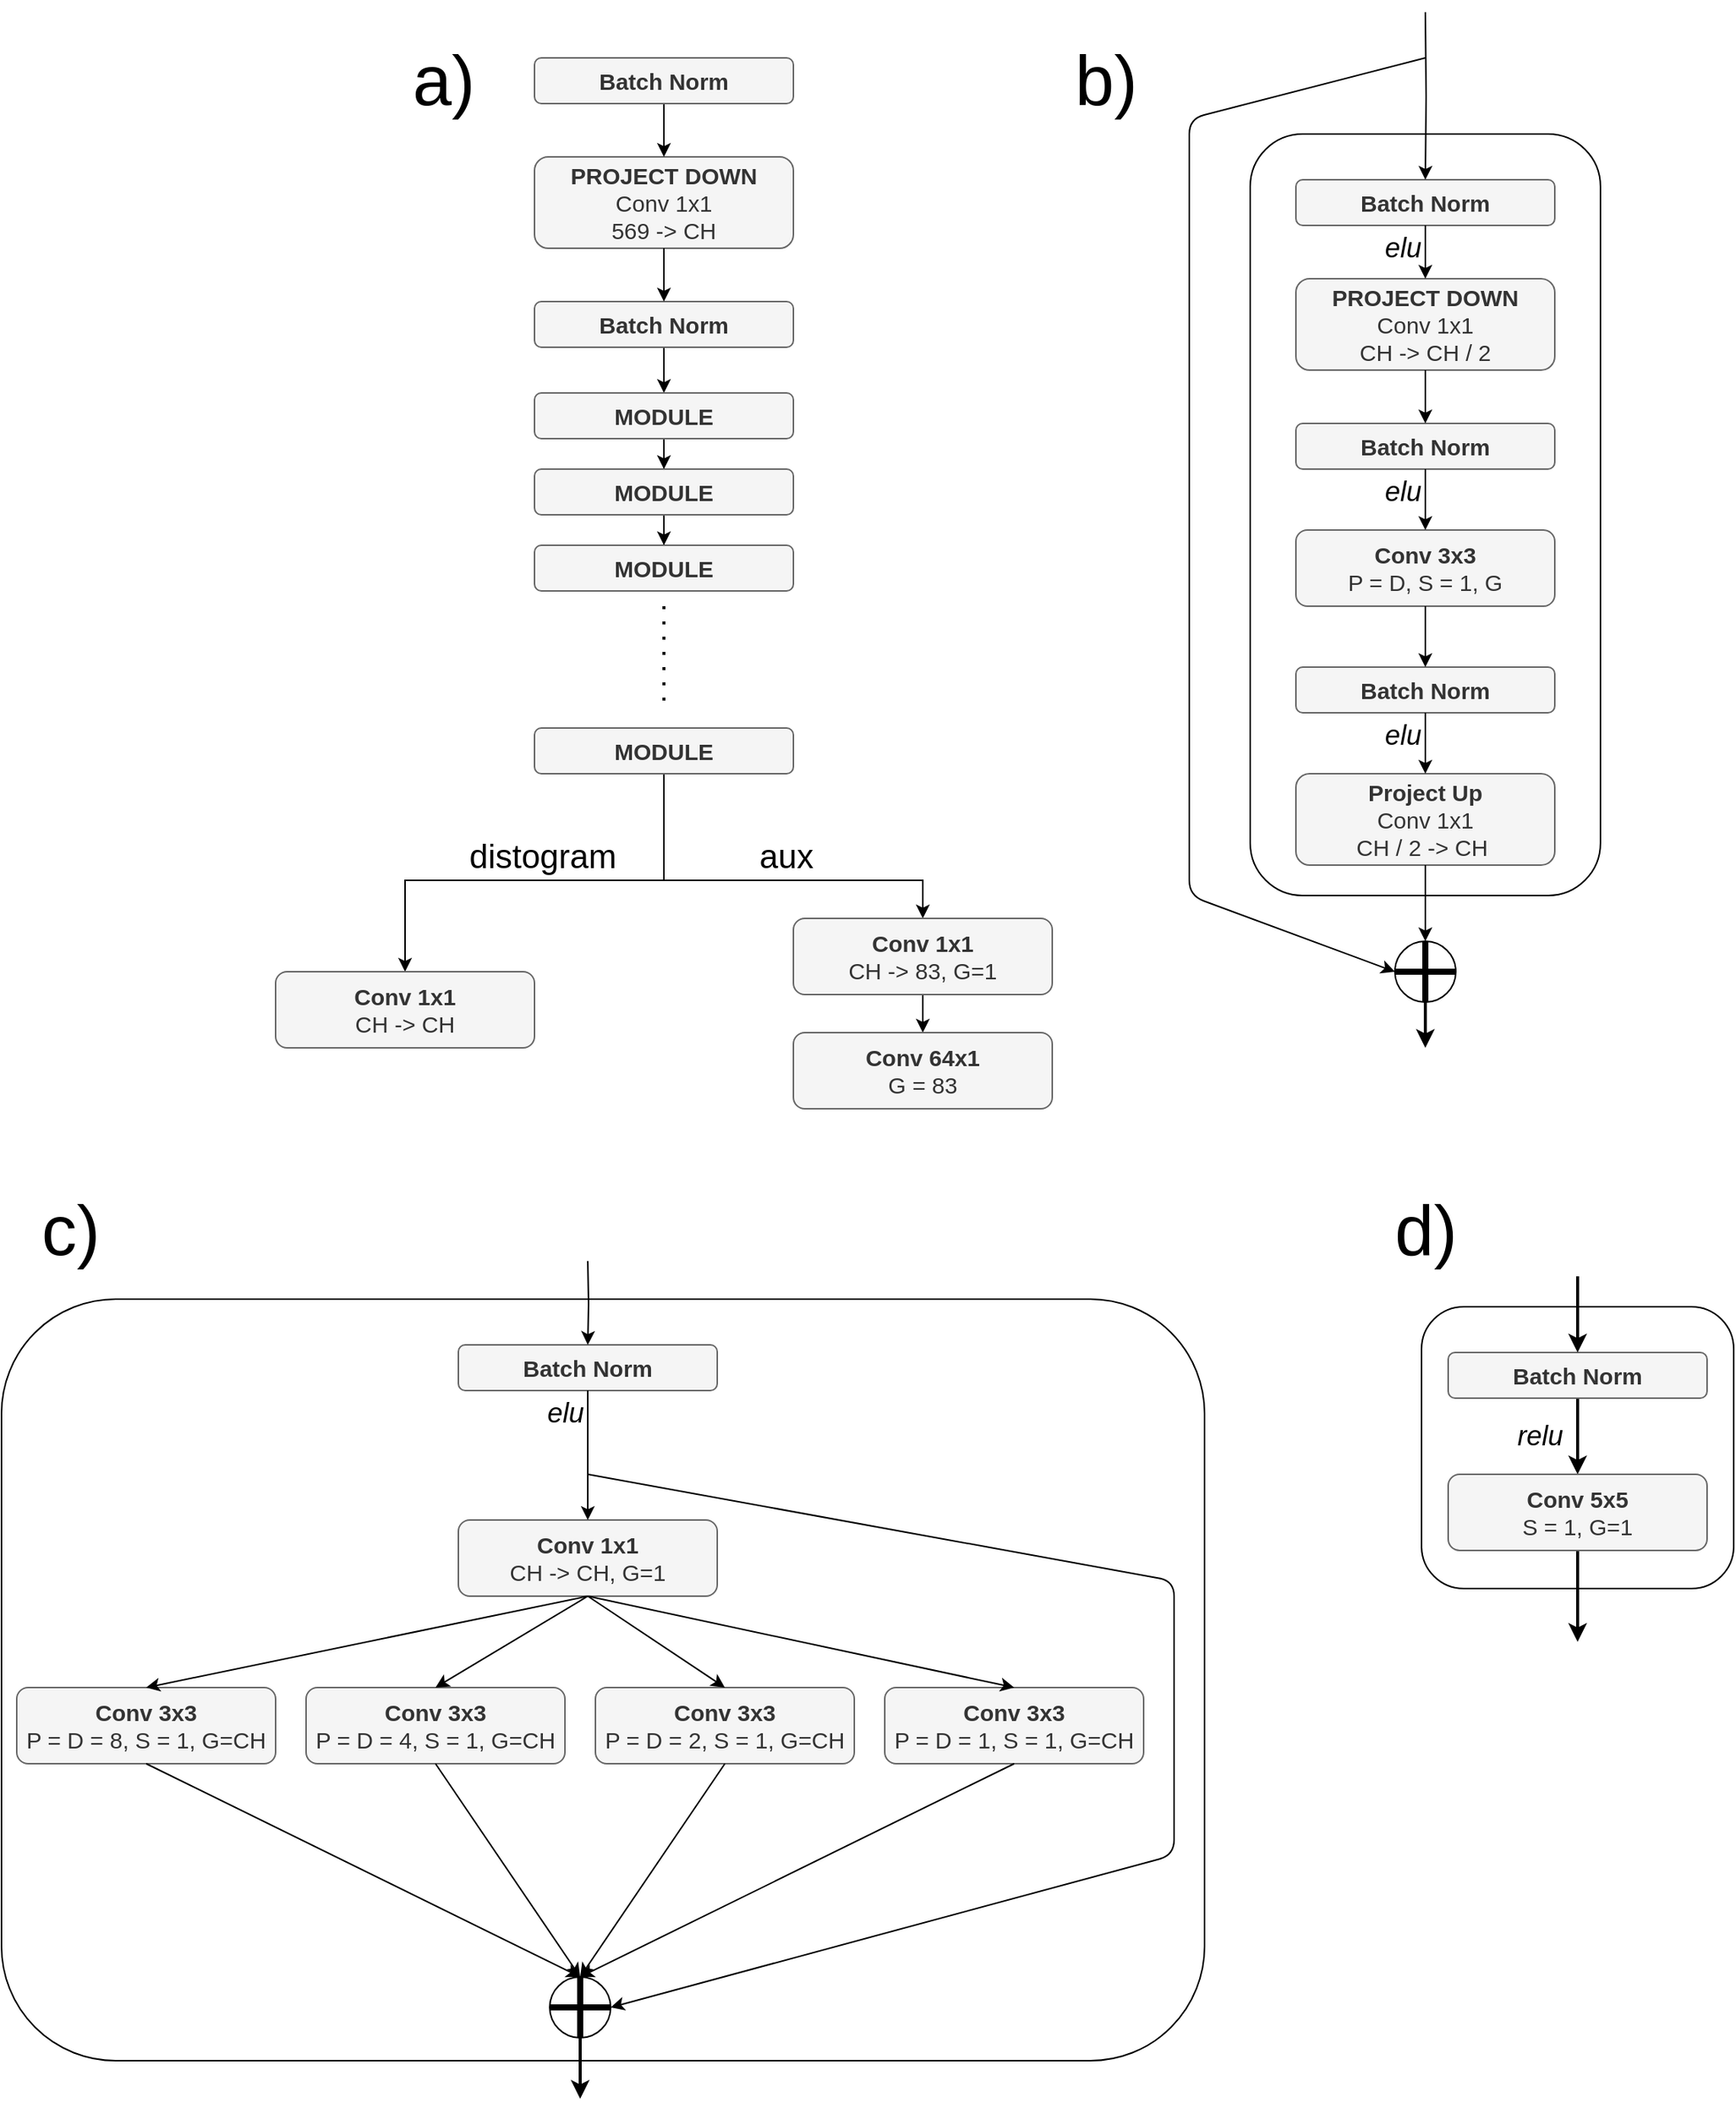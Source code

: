 <mxfile version="13.1.3" type="device"><diagram id="Dij9-x-Gpl9rRjqAEjoa" name="Page-1"><mxGraphModel dx="2189" dy="760" grid="1" gridSize="10" guides="1" tooltips="1" connect="1" arrows="1" fold="1" page="1" pageScale="1" pageWidth="850" pageHeight="1100" math="1" shadow="0"><root><mxCell id="0"/><mxCell id="1" parent="0"/><mxCell id="HgZgtMXTi5sEFapmBQVv-112" value="" style="rounded=1;whiteSpace=wrap;html=1;shadow=0;glass=0;comic=0;gradientColor=none;fontSize=46;" parent="1" vertex="1"><mxGeometry x="662.5" y="880" width="205" height="185" as="geometry"/></mxCell><mxCell id="HgZgtMXTi5sEFapmBQVv-118" value="" style="edgeStyle=orthogonalEdgeStyle;rounded=0;orthogonalLoop=1;jettySize=auto;html=1;startArrow=none;startFill=0;endArrow=classic;endFill=1;strokeWidth=2;fontSize=46;" parent="1" source="HgZgtMXTi5sEFapmBQVv-32" edge="1"><mxGeometry relative="1" as="geometry"><mxPoint x="665" y="710" as="targetPoint"/></mxGeometry></mxCell><mxCell id="HgZgtMXTi5sEFapmBQVv-32" value="" style="ellipse;whiteSpace=wrap;html=1;aspect=fixed;fontSize=15;rotation=-180;" parent="1" vertex="1"><mxGeometry x="645" y="640" width="40" height="40" as="geometry"/></mxCell><mxCell id="HgZgtMXTi5sEFapmBQVv-33" value="" style="endArrow=none;html=1;strokeWidth=4;fontSize=15;entryX=0.5;entryY=0;entryDx=0;entryDy=0;exitX=0.5;exitY=1;exitDx=0;exitDy=0;" parent="1" source="HgZgtMXTi5sEFapmBQVv-32" target="HgZgtMXTi5sEFapmBQVv-32" edge="1"><mxGeometry width="50" height="50" relative="1" as="geometry"><mxPoint x="570" y="410" as="sourcePoint"/><mxPoint x="520" y="460" as="targetPoint"/></mxGeometry></mxCell><mxCell id="HgZgtMXTi5sEFapmBQVv-34" value="" style="endArrow=none;html=1;strokeWidth=4;fontSize=15;entryX=0;entryY=0.5;entryDx=0;entryDy=0;exitX=1;exitY=0.5;exitDx=0;exitDy=0;" parent="1" source="HgZgtMXTi5sEFapmBQVv-32" target="HgZgtMXTi5sEFapmBQVv-32" edge="1"><mxGeometry width="50" height="50" relative="1" as="geometry"><mxPoint x="560" y="560" as="sourcePoint"/><mxPoint x="510" y="610" as="targetPoint"/></mxGeometry></mxCell><mxCell id="HgZgtMXTi5sEFapmBQVv-30" value="" style="rounded=1;whiteSpace=wrap;html=1;fontSize=15;rotation=-180;" parent="1" vertex="1"><mxGeometry x="550" y="110" width="230" height="500" as="geometry"/></mxCell><mxCell id="HgZgtMXTi5sEFapmBQVv-4" value="&lt;b&gt;Batch Norm&lt;/b&gt;" style="rounded=1;whiteSpace=wrap;html=1;fontSize=15;fillColor=#f5f5f5;strokeColor=#666666;fontColor=#333333;rotation=0;direction=east;" parent="1" vertex="1"><mxGeometry x="580" y="140" width="170" height="30" as="geometry"/></mxCell><mxCell id="HgZgtMXTi5sEFapmBQVv-5" value="&lt;b&gt;PROJECT DOWN&lt;/b&gt;&lt;br&gt;Conv 1x1&lt;br&gt;CH -&amp;gt; CH / 2" style="rounded=1;whiteSpace=wrap;html=1;fontSize=15;fillColor=#f5f5f5;strokeColor=#666666;fontColor=#333333;rotation=0;" parent="1" vertex="1"><mxGeometry x="580" y="205" width="170" height="60" as="geometry"/></mxCell><mxCell id="HgZgtMXTi5sEFapmBQVv-6" value="" style="edgeStyle=orthogonalEdgeStyle;rounded=0;orthogonalLoop=1;jettySize=auto;html=1;fontSize=25;" parent="1" source="HgZgtMXTi5sEFapmBQVv-4" target="HgZgtMXTi5sEFapmBQVv-5" edge="1"><mxGeometry relative="1" as="geometry"/></mxCell><mxCell id="HgZgtMXTi5sEFapmBQVv-9" value="&lt;b&gt;Conv 3x3&lt;/b&gt;&lt;br&gt;P = D, S = 1, G" style="rounded=1;whiteSpace=wrap;html=1;fontSize=15;fillColor=#f5f5f5;strokeColor=#666666;fontColor=#333333;rotation=0;" parent="1" vertex="1"><mxGeometry x="580" y="370" width="170" height="50" as="geometry"/></mxCell><mxCell id="HgZgtMXTi5sEFapmBQVv-13" value="&lt;b&gt;Project Up&lt;/b&gt;&lt;br&gt;Conv 1x1&lt;br&gt;CH / 2 -&amp;gt; CH&amp;nbsp;" style="rounded=1;whiteSpace=wrap;html=1;fontSize=15;fillColor=#f5f5f5;strokeColor=#666666;fontColor=#333333;rotation=0;" parent="1" vertex="1"><mxGeometry x="580" y="530" width="170" height="60" as="geometry"/></mxCell><mxCell id="HgZgtMXTi5sEFapmBQVv-20" value="&lt;i&gt;elu&lt;/i&gt;" style="text;html=1;align=center;verticalAlign=middle;resizable=0;points=[];autosize=1;fontSize=18;rotation=0;" parent="1" vertex="1"><mxGeometry x="630" y="170" width="40" height="30" as="geometry"/></mxCell><mxCell id="HgZgtMXTi5sEFapmBQVv-21" value="&lt;i&gt;elu&lt;/i&gt;" style="text;html=1;align=center;verticalAlign=middle;resizable=0;points=[];autosize=1;fontSize=18;rotation=0;" parent="1" vertex="1"><mxGeometry x="630" y="330" width="40" height="30" as="geometry"/></mxCell><mxCell id="HgZgtMXTi5sEFapmBQVv-22" value="&lt;i&gt;elu&lt;/i&gt;" style="text;html=1;align=center;verticalAlign=middle;resizable=0;points=[];autosize=1;fontSize=18;rotation=0;" parent="1" vertex="1"><mxGeometry x="630" y="490" width="40" height="30" as="geometry"/></mxCell><mxCell id="HgZgtMXTi5sEFapmBQVv-23" value="&lt;b&gt;Batch Norm&lt;/b&gt;" style="rounded=1;whiteSpace=wrap;html=1;fontSize=15;comic=0;shadow=0;glass=0;fillColor=#f5f5f5;strokeColor=#666666;fontColor=#333333;rotation=0;" parent="1" vertex="1"><mxGeometry x="580" y="300" width="170" height="30" as="geometry"/></mxCell><mxCell id="HgZgtMXTi5sEFapmBQVv-8" value="" style="edgeStyle=orthogonalEdgeStyle;rounded=0;orthogonalLoop=1;jettySize=auto;html=1;fontSize=25;entryX=0.5;entryY=0;entryDx=0;entryDy=0;" parent="1" source="HgZgtMXTi5sEFapmBQVv-5" target="HgZgtMXTi5sEFapmBQVv-23" edge="1"><mxGeometry relative="1" as="geometry"><mxPoint x="665" y="300" as="targetPoint"/></mxGeometry></mxCell><mxCell id="HgZgtMXTi5sEFapmBQVv-10" value="" style="edgeStyle=orthogonalEdgeStyle;rounded=0;orthogonalLoop=1;jettySize=auto;html=1;fontSize=25;exitX=0.5;exitY=1;exitDx=0;exitDy=0;" parent="1" source="HgZgtMXTi5sEFapmBQVv-23" target="HgZgtMXTi5sEFapmBQVv-9" edge="1"><mxGeometry relative="1" as="geometry"><mxPoint x="665" y="350" as="sourcePoint"/></mxGeometry></mxCell><mxCell id="HgZgtMXTi5sEFapmBQVv-24" value="&lt;b&gt;Batch Norm&lt;/b&gt;" style="rounded=1;whiteSpace=wrap;html=1;fontSize=15;fillColor=#f5f5f5;strokeColor=#666666;fontColor=#333333;rotation=0;" parent="1" vertex="1"><mxGeometry x="580" y="460" width="170" height="30" as="geometry"/></mxCell><mxCell id="HgZgtMXTi5sEFapmBQVv-12" value="" style="edgeStyle=orthogonalEdgeStyle;rounded=0;orthogonalLoop=1;jettySize=auto;html=1;fontSize=25;entryX=0.5;entryY=0;entryDx=0;entryDy=0;" parent="1" source="HgZgtMXTi5sEFapmBQVv-9" target="HgZgtMXTi5sEFapmBQVv-24" edge="1"><mxGeometry relative="1" as="geometry"><mxPoint x="665" y="480" as="targetPoint"/></mxGeometry></mxCell><mxCell id="HgZgtMXTi5sEFapmBQVv-14" value="" style="edgeStyle=orthogonalEdgeStyle;rounded=0;orthogonalLoop=1;jettySize=auto;html=1;fontSize=25;exitX=0.5;exitY=1;exitDx=0;exitDy=0;" parent="1" source="HgZgtMXTi5sEFapmBQVv-24" target="HgZgtMXTi5sEFapmBQVv-13" edge="1"><mxGeometry relative="1" as="geometry"><mxPoint x="665" y="530" as="sourcePoint"/></mxGeometry></mxCell><mxCell id="HgZgtMXTi5sEFapmBQVv-27" value="" style="edgeStyle=orthogonalEdgeStyle;rounded=0;orthogonalLoop=1;jettySize=auto;html=1;fontSize=25;exitX=0.5;exitY=1;exitDx=0;exitDy=0;" parent="1" source="HgZgtMXTi5sEFapmBQVv-13" edge="1"><mxGeometry relative="1" as="geometry"><mxPoint x="655" y="410" as="sourcePoint"/><mxPoint x="665" y="640" as="targetPoint"/></mxGeometry></mxCell><mxCell id="HgZgtMXTi5sEFapmBQVv-29" value="" style="edgeStyle=orthogonalEdgeStyle;rounded=0;orthogonalLoop=1;jettySize=auto;html=1;fontSize=25;entryX=0.5;entryY=0;entryDx=0;entryDy=0;" parent="1" target="HgZgtMXTi5sEFapmBQVv-4" edge="1"><mxGeometry relative="1" as="geometry"><mxPoint x="665" y="30" as="sourcePoint"/><mxPoint x="655" y="200" as="targetPoint"/></mxGeometry></mxCell><mxCell id="HgZgtMXTi5sEFapmBQVv-31" value="" style="endArrow=classic;html=1;strokeWidth=1;fontSize=15;entryX=1;entryY=0.5;entryDx=0;entryDy=0;" parent="1" target="HgZgtMXTi5sEFapmBQVv-32" edge="1"><mxGeometry width="50" height="50" relative="1" as="geometry"><mxPoint x="665" y="60" as="sourcePoint"/><mxPoint x="660" y="640" as="targetPoint"/><Array as="points"><mxPoint x="510" y="100"/><mxPoint x="510" y="610"/></Array></mxGeometry></mxCell><mxCell id="HgZgtMXTi5sEFapmBQVv-67" value="" style="rounded=1;whiteSpace=wrap;html=1;fontSize=15;rotation=-180;" parent="1" vertex="1"><mxGeometry x="-270" y="875" width="790" height="500" as="geometry"/></mxCell><mxCell id="HgZgtMXTi5sEFapmBQVv-37" value="&lt;b&gt;Batch Norm&lt;/b&gt;" style="rounded=1;whiteSpace=wrap;html=1;fontSize=15;fillColor=#f5f5f5;strokeColor=#666666;fontColor=#333333;rotation=0;" parent="1" vertex="1"><mxGeometry x="30" y="905" width="170" height="30" as="geometry"/></mxCell><mxCell id="HgZgtMXTi5sEFapmBQVv-38" value="&lt;b&gt;Conv 1x1&lt;/b&gt;&lt;br&gt;CH -&amp;gt; CH, G=1" style="rounded=1;whiteSpace=wrap;html=1;fontSize=15;fillColor=#f5f5f5;strokeColor=#666666;fontColor=#333333;rotation=0;" parent="1" vertex="1"><mxGeometry x="30" y="1020" width="170" height="50" as="geometry"/></mxCell><mxCell id="HgZgtMXTi5sEFapmBQVv-44" value="" style="edgeStyle=orthogonalEdgeStyle;rounded=0;orthogonalLoop=1;jettySize=auto;html=1;startArrow=none;startFill=0;endArrow=classic;endFill=1;strokeWidth=1;fontSize=15;" parent="1" source="HgZgtMXTi5sEFapmBQVv-37" target="HgZgtMXTi5sEFapmBQVv-38" edge="1"><mxGeometry relative="1" as="geometry"/></mxCell><mxCell id="HgZgtMXTi5sEFapmBQVv-39" value="&lt;b&gt;Conv 3x3&lt;/b&gt;&lt;br&gt;P = D = 1, S = 1, G=CH" style="rounded=1;whiteSpace=wrap;html=1;fontSize=15;fillColor=#f5f5f5;strokeColor=#666666;fontColor=#333333;rotation=0;" parent="1" vertex="1"><mxGeometry x="310" y="1130" width="170" height="50" as="geometry"/></mxCell><mxCell id="HgZgtMXTi5sEFapmBQVv-41" value="&lt;b&gt;Conv 3x3&lt;/b&gt;&lt;br&gt;P = D = 2, S = 1, G=CH" style="rounded=1;whiteSpace=wrap;html=1;fontSize=15;fillColor=#f5f5f5;strokeColor=#666666;fontColor=#333333;rotation=0;" parent="1" vertex="1"><mxGeometry x="120" y="1130" width="170" height="50" as="geometry"/></mxCell><mxCell id="HgZgtMXTi5sEFapmBQVv-42" value="&lt;b&gt;Conv 3x3&lt;/b&gt;&lt;br&gt;P = D = 4, S = 1, G=CH" style="rounded=1;whiteSpace=wrap;html=1;fontSize=15;fillColor=#f5f5f5;strokeColor=#666666;fontColor=#333333;rotation=0;" parent="1" vertex="1"><mxGeometry x="-70" y="1130" width="170" height="50" as="geometry"/></mxCell><mxCell id="HgZgtMXTi5sEFapmBQVv-43" value="&lt;b&gt;Conv 3x3&lt;/b&gt;&lt;br&gt;P = D = 8, S = 1, G=CH" style="rounded=1;whiteSpace=wrap;html=1;fontSize=15;fillColor=#f5f5f5;strokeColor=#666666;fontColor=#333333;rotation=0;" parent="1" vertex="1"><mxGeometry x="-260" y="1130" width="170" height="50" as="geometry"/></mxCell><mxCell id="HgZgtMXTi5sEFapmBQVv-52" value="&lt;i&gt;elu&lt;/i&gt;" style="text;html=1;align=center;verticalAlign=middle;resizable=0;points=[];autosize=1;fontSize=18;rotation=0;" parent="1" vertex="1"><mxGeometry x="80" y="935" width="40" height="30" as="geometry"/></mxCell><mxCell id="HgZgtMXTi5sEFapmBQVv-53" value="" style="edgeStyle=orthogonalEdgeStyle;rounded=0;orthogonalLoop=1;jettySize=auto;html=1;fontSize=25;entryX=0.5;entryY=0;entryDx=0;entryDy=0;" parent="1" target="HgZgtMXTi5sEFapmBQVv-37" edge="1"><mxGeometry relative="1" as="geometry"><mxPoint x="115" y="850" as="sourcePoint"/><mxPoint x="745" y="950" as="targetPoint"/></mxGeometry></mxCell><mxCell id="HgZgtMXTi5sEFapmBQVv-116" value="" style="edgeStyle=orthogonalEdgeStyle;rounded=0;orthogonalLoop=1;jettySize=auto;html=1;startArrow=none;startFill=0;endArrow=classic;endFill=1;strokeWidth=2;fontSize=46;" parent="1" source="HgZgtMXTi5sEFapmBQVv-62" edge="1"><mxGeometry relative="1" as="geometry"><mxPoint x="110" y="1400" as="targetPoint"/></mxGeometry></mxCell><mxCell id="HgZgtMXTi5sEFapmBQVv-62" value="" style="ellipse;whiteSpace=wrap;html=1;aspect=fixed;fontSize=15;rotation=-180;" parent="1" vertex="1"><mxGeometry x="90" y="1320" width="40" height="40" as="geometry"/></mxCell><mxCell id="HgZgtMXTi5sEFapmBQVv-63" value="" style="endArrow=none;html=1;strokeWidth=4;fontSize=15;entryX=0.5;entryY=0;entryDx=0;entryDy=0;exitX=0.5;exitY=1;exitDx=0;exitDy=0;" parent="1" source="HgZgtMXTi5sEFapmBQVv-62" target="HgZgtMXTi5sEFapmBQVv-62" edge="1"><mxGeometry width="50" height="50" relative="1" as="geometry"><mxPoint x="105" y="1170" as="sourcePoint"/><mxPoint x="55" y="1220" as="targetPoint"/></mxGeometry></mxCell><mxCell id="HgZgtMXTi5sEFapmBQVv-64" value="" style="endArrow=none;html=1;strokeWidth=4;fontSize=15;entryX=0;entryY=0.5;entryDx=0;entryDy=0;exitX=1;exitY=0.5;exitDx=0;exitDy=0;" parent="1" source="HgZgtMXTi5sEFapmBQVv-62" target="HgZgtMXTi5sEFapmBQVv-62" edge="1"><mxGeometry width="50" height="50" relative="1" as="geometry"><mxPoint x="95" y="1320" as="sourcePoint"/><mxPoint x="45" y="1370" as="targetPoint"/></mxGeometry></mxCell><mxCell id="HgZgtMXTi5sEFapmBQVv-68" value="" style="endArrow=classic;html=1;strokeWidth=1;fontSize=15;" parent="1" edge="1"><mxGeometry width="50" height="50" relative="1" as="geometry"><mxPoint x="115" y="990" as="sourcePoint"/><mxPoint x="130" y="1340" as="targetPoint"/><Array as="points"><mxPoint x="500" y="1060"/><mxPoint x="500" y="1240"/></Array></mxGeometry></mxCell><mxCell id="HgZgtMXTi5sEFapmBQVv-74" value="&lt;b&gt;PROJECT DOWN&lt;/b&gt;&lt;br&gt;Conv 1x1&lt;br&gt;569 -&amp;gt; CH" style="rounded=1;whiteSpace=wrap;html=1;fontSize=15;fillColor=#f5f5f5;strokeColor=#666666;fontColor=#333333;rotation=0;" parent="1" vertex="1"><mxGeometry x="80" y="125" width="170" height="60" as="geometry"/></mxCell><mxCell id="HgZgtMXTi5sEFapmBQVv-77" value="" style="edgeStyle=orthogonalEdgeStyle;rounded=0;orthogonalLoop=1;jettySize=auto;html=1;startArrow=none;startFill=0;endArrow=classic;endFill=1;strokeWidth=1;fontSize=22;" parent="1" source="HgZgtMXTi5sEFapmBQVv-75" target="HgZgtMXTi5sEFapmBQVv-76" edge="1"><mxGeometry relative="1" as="geometry"/></mxCell><mxCell id="HgZgtMXTi5sEFapmBQVv-75" value="&lt;b&gt;Batch Norm&lt;/b&gt;" style="rounded=1;whiteSpace=wrap;html=1;fontSize=15;fillColor=#f5f5f5;strokeColor=#666666;fontColor=#333333;rotation=0;direction=east;" parent="1" vertex="1"><mxGeometry x="80" y="220" width="170" height="30" as="geometry"/></mxCell><mxCell id="HgZgtMXTi5sEFapmBQVv-85" value="" style="edgeStyle=orthogonalEdgeStyle;rounded=0;orthogonalLoop=1;jettySize=auto;html=1;startArrow=none;startFill=0;endArrow=classic;endFill=1;strokeWidth=1;fontSize=22;" parent="1" source="HgZgtMXTi5sEFapmBQVv-76" target="HgZgtMXTi5sEFapmBQVv-84" edge="1"><mxGeometry relative="1" as="geometry"/></mxCell><mxCell id="HgZgtMXTi5sEFapmBQVv-76" value="&lt;b&gt;MODULE&lt;/b&gt;" style="rounded=1;whiteSpace=wrap;html=1;fontSize=15;fillColor=#f5f5f5;strokeColor=#666666;fontColor=#333333;rotation=0;direction=east;" parent="1" vertex="1"><mxGeometry x="80" y="280" width="170" height="30" as="geometry"/></mxCell><mxCell id="HgZgtMXTi5sEFapmBQVv-87" value="" style="edgeStyle=orthogonalEdgeStyle;rounded=0;orthogonalLoop=1;jettySize=auto;html=1;startArrow=none;startFill=0;endArrow=classic;endFill=1;strokeWidth=1;fontSize=22;" parent="1" source="HgZgtMXTi5sEFapmBQVv-84" target="HgZgtMXTi5sEFapmBQVv-86" edge="1"><mxGeometry relative="1" as="geometry"/></mxCell><mxCell id="HgZgtMXTi5sEFapmBQVv-84" value="&lt;b&gt;MODULE&lt;/b&gt;" style="rounded=1;whiteSpace=wrap;html=1;fontSize=15;fillColor=#f5f5f5;strokeColor=#666666;fontColor=#333333;rotation=0;direction=east;" parent="1" vertex="1"><mxGeometry x="80" y="330" width="170" height="30" as="geometry"/></mxCell><mxCell id="HgZgtMXTi5sEFapmBQVv-90" value="" style="edgeStyle=orthogonalEdgeStyle;rounded=0;orthogonalLoop=1;jettySize=auto;html=1;startArrow=none;startFill=0;endArrow=none;endFill=0;strokeWidth=2;fontSize=22;dashed=1;dashPattern=1 4;" parent="1" edge="1"><mxGeometry relative="1" as="geometry"><mxPoint x="165" y="420" as="sourcePoint"/><mxPoint x="165" y="490" as="targetPoint"/></mxGeometry></mxCell><mxCell id="HgZgtMXTi5sEFapmBQVv-86" value="&lt;b&gt;MODULE&lt;/b&gt;" style="rounded=1;whiteSpace=wrap;html=1;fontSize=15;fillColor=#f5f5f5;strokeColor=#666666;fontColor=#333333;rotation=0;direction=east;" parent="1" vertex="1"><mxGeometry x="80" y="380" width="170" height="30" as="geometry"/></mxCell><mxCell id="HgZgtMXTi5sEFapmBQVv-83" value="" style="endArrow=classic;html=1;strokeWidth=1;fontSize=22;exitX=0.5;exitY=1;exitDx=0;exitDy=0;entryX=0.5;entryY=0;entryDx=0;entryDy=0;" parent="1" source="HgZgtMXTi5sEFapmBQVv-74" target="HgZgtMXTi5sEFapmBQVv-75" edge="1"><mxGeometry width="50" height="50" relative="1" as="geometry"><mxPoint x="130" y="330" as="sourcePoint"/><mxPoint x="180" y="280" as="targetPoint"/></mxGeometry></mxCell><mxCell id="HgZgtMXTi5sEFapmBQVv-93" value="" style="edgeStyle=orthogonalEdgeStyle;rounded=0;orthogonalLoop=1;jettySize=auto;html=1;startArrow=none;startFill=0;endArrow=classic;endFill=1;strokeWidth=1;fontSize=22;entryX=0.5;entryY=0;entryDx=0;entryDy=0;" parent="1" source="HgZgtMXTi5sEFapmBQVv-91" target="HgZgtMXTi5sEFapmBQVv-98" edge="1"><mxGeometry relative="1" as="geometry"><mxPoint x="-5" y="670" as="targetPoint"/><Array as="points"><mxPoint x="165" y="600"/><mxPoint x="-5" y="600"/></Array></mxGeometry></mxCell><mxCell id="HgZgtMXTi5sEFapmBQVv-95" value="" style="edgeStyle=orthogonalEdgeStyle;rounded=0;orthogonalLoop=1;jettySize=auto;html=1;startArrow=none;startFill=0;endArrow=classic;endFill=1;strokeWidth=1;fontSize=22;" parent="1" source="HgZgtMXTi5sEFapmBQVv-91" target="HgZgtMXTi5sEFapmBQVv-99" edge="1"><mxGeometry relative="1" as="geometry"><mxPoint x="335" y="670" as="targetPoint"/><Array as="points"><mxPoint x="165" y="600"/><mxPoint x="335" y="600"/></Array></mxGeometry></mxCell><mxCell id="HgZgtMXTi5sEFapmBQVv-91" value="&lt;b&gt;MODULE&lt;/b&gt;" style="rounded=1;whiteSpace=wrap;html=1;fontSize=15;fillColor=#f5f5f5;strokeColor=#666666;fontColor=#333333;rotation=0;direction=east;" parent="1" vertex="1"><mxGeometry x="80" y="500" width="170" height="30" as="geometry"/></mxCell><mxCell id="HgZgtMXTi5sEFapmBQVv-96" value="distogram" style="text;html=1;align=center;verticalAlign=middle;resizable=0;points=[];autosize=1;fontSize=22;" parent="1" vertex="1"><mxGeometry x="30" y="570" width="110" height="30" as="geometry"/></mxCell><mxCell id="HgZgtMXTi5sEFapmBQVv-97" value="aux" style="text;html=1;align=center;verticalAlign=middle;resizable=0;points=[];autosize=1;fontSize=22;" parent="1" vertex="1"><mxGeometry x="220" y="570" width="50" height="30" as="geometry"/></mxCell><mxCell id="HgZgtMXTi5sEFapmBQVv-98" value="&lt;b&gt;Conv 1x1&lt;/b&gt;&lt;br&gt;CH -&amp;gt; CH" style="rounded=1;whiteSpace=wrap;html=1;fontSize=15;fillColor=#f5f5f5;strokeColor=#666666;fontColor=#333333;rotation=0;" parent="1" vertex="1"><mxGeometry x="-90" y="660" width="170" height="50" as="geometry"/></mxCell><mxCell id="HgZgtMXTi5sEFapmBQVv-101" value="" style="edgeStyle=orthogonalEdgeStyle;rounded=0;orthogonalLoop=1;jettySize=auto;html=1;startArrow=none;startFill=0;endArrow=classic;endFill=1;strokeWidth=1;fontSize=22;" parent="1" source="HgZgtMXTi5sEFapmBQVv-99" target="HgZgtMXTi5sEFapmBQVv-100" edge="1"><mxGeometry relative="1" as="geometry"/></mxCell><mxCell id="HgZgtMXTi5sEFapmBQVv-99" value="&lt;b&gt;Conv 1x1&lt;/b&gt;&lt;br&gt;CH -&amp;gt; 83, G=1" style="rounded=1;whiteSpace=wrap;html=1;fontSize=15;fillColor=#f5f5f5;strokeColor=#666666;fontColor=#333333;rotation=0;" parent="1" vertex="1"><mxGeometry x="250" y="625" width="170" height="50" as="geometry"/></mxCell><mxCell id="HgZgtMXTi5sEFapmBQVv-100" value="&lt;b&gt;Conv 64x1&lt;/b&gt;&lt;br&gt;G = 83" style="rounded=1;whiteSpace=wrap;html=1;fontSize=15;fillColor=#f5f5f5;strokeColor=#666666;fontColor=#333333;rotation=0;" parent="1" vertex="1"><mxGeometry x="250" y="700" width="170" height="50" as="geometry"/></mxCell><mxCell id="HgZgtMXTi5sEFapmBQVv-103" value="a)" style="text;html=1;align=center;verticalAlign=middle;resizable=0;points=[];autosize=1;fontSize=46;" parent="1" vertex="1"><mxGeometry x="-10" y="45" width="60" height="60" as="geometry"/></mxCell><mxCell id="HgZgtMXTi5sEFapmBQVv-104" value="b)" style="text;html=1;align=center;verticalAlign=middle;resizable=0;points=[];autosize=1;fontSize=46;" parent="1" vertex="1"><mxGeometry x="425" y="45" width="60" height="60" as="geometry"/></mxCell><mxCell id="HgZgtMXTi5sEFapmBQVv-105" value="c)" style="text;html=1;align=center;verticalAlign=middle;resizable=0;points=[];autosize=1;fontSize=46;" parent="1" vertex="1"><mxGeometry x="-250" y="800" width="50" height="60" as="geometry"/></mxCell><mxCell id="HgZgtMXTi5sEFapmBQVv-106" value="d)" style="text;html=1;align=center;verticalAlign=middle;resizable=0;points=[];autosize=1;fontSize=46;" parent="1" vertex="1"><mxGeometry x="635" y="800" width="60" height="60" as="geometry"/></mxCell><mxCell id="HgZgtMXTi5sEFapmBQVv-110" value="" style="edgeStyle=orthogonalEdgeStyle;rounded=0;orthogonalLoop=1;jettySize=auto;html=1;startArrow=none;startFill=0;endArrow=classic;endFill=1;strokeWidth=2;fontSize=46;" parent="1" source="HgZgtMXTi5sEFapmBQVv-107" edge="1"><mxGeometry relative="1" as="geometry"><mxPoint x="765" y="990" as="targetPoint"/></mxGeometry></mxCell><mxCell id="HgZgtMXTi5sEFapmBQVv-107" value="&lt;b&gt;Batch Norm&lt;/b&gt;" style="rounded=1;whiteSpace=wrap;html=1;fontSize=15;fillColor=#f5f5f5;strokeColor=#666666;fontColor=#333333;rotation=0;direction=east;" parent="1" vertex="1"><mxGeometry x="680" y="910" width="170" height="30" as="geometry"/></mxCell><mxCell id="HgZgtMXTi5sEFapmBQVv-108" value="&lt;i&gt;relu&lt;/i&gt;" style="text;html=1;align=center;verticalAlign=middle;resizable=0;points=[];autosize=1;fontSize=18;rotation=0;" parent="1" vertex="1"><mxGeometry x="715" y="950" width="50" height="30" as="geometry"/></mxCell><mxCell id="HgZgtMXTi5sEFapmBQVv-114" value="" style="edgeStyle=orthogonalEdgeStyle;rounded=0;orthogonalLoop=1;jettySize=auto;html=1;startArrow=none;startFill=0;endArrow=classic;endFill=1;strokeWidth=2;fontSize=46;" parent="1" source="HgZgtMXTi5sEFapmBQVv-111" edge="1"><mxGeometry relative="1" as="geometry"><mxPoint x="765" y="1100" as="targetPoint"/></mxGeometry></mxCell><mxCell id="HgZgtMXTi5sEFapmBQVv-111" value="&lt;b&gt;Conv 5x5&lt;/b&gt;&lt;br&gt;S = 1, G=1" style="rounded=1;whiteSpace=wrap;html=1;fontSize=15;fillColor=#f5f5f5;strokeColor=#666666;fontColor=#333333;rotation=0;" parent="1" vertex="1"><mxGeometry x="680" y="990" width="170" height="50" as="geometry"/></mxCell><mxCell id="HgZgtMXTi5sEFapmBQVv-119" value="" style="endArrow=classic;html=1;strokeWidth=2;fontSize=46;entryX=0.5;entryY=0;entryDx=0;entryDy=0;" parent="1" target="HgZgtMXTi5sEFapmBQVv-107" edge="1"><mxGeometry width="50" height="50" relative="1" as="geometry"><mxPoint x="765" y="860" as="sourcePoint"/><mxPoint x="720" y="940" as="targetPoint"/></mxGeometry></mxCell><mxCell id="DtZUMPQ_Lhw7hTfkijPP-1" value="" style="endArrow=classic;html=1;entryX=0.5;entryY=0;entryDx=0;entryDy=0;exitX=0.5;exitY=1;exitDx=0;exitDy=0;" parent="1" source="HgZgtMXTi5sEFapmBQVv-38" target="HgZgtMXTi5sEFapmBQVv-42" edge="1"><mxGeometry width="50" height="50" relative="1" as="geometry"><mxPoint x="110" y="1150" as="sourcePoint"/><mxPoint x="160" y="1100" as="targetPoint"/></mxGeometry></mxCell><mxCell id="DtZUMPQ_Lhw7hTfkijPP-2" value="" style="endArrow=classic;html=1;exitX=0.5;exitY=1;exitDx=0;exitDy=0;entryX=0.5;entryY=0;entryDx=0;entryDy=0;" parent="1" source="HgZgtMXTi5sEFapmBQVv-38" target="HgZgtMXTi5sEFapmBQVv-43" edge="1"><mxGeometry width="50" height="50" relative="1" as="geometry"><mxPoint x="110" y="1130" as="sourcePoint"/><mxPoint x="160" y="1080" as="targetPoint"/></mxGeometry></mxCell><mxCell id="DtZUMPQ_Lhw7hTfkijPP-3" value="" style="endArrow=classic;html=1;exitX=0.5;exitY=1;exitDx=0;exitDy=0;entryX=0.5;entryY=0;entryDx=0;entryDy=0;" parent="1" source="HgZgtMXTi5sEFapmBQVv-38" target="HgZgtMXTi5sEFapmBQVv-41" edge="1"><mxGeometry width="50" height="50" relative="1" as="geometry"><mxPoint x="160" y="1100" as="sourcePoint"/><mxPoint x="210" y="1050" as="targetPoint"/></mxGeometry></mxCell><mxCell id="DtZUMPQ_Lhw7hTfkijPP-4" value="" style="endArrow=classic;html=1;exitX=0.5;exitY=1;exitDx=0;exitDy=0;entryX=0.5;entryY=0;entryDx=0;entryDy=0;" parent="1" source="HgZgtMXTi5sEFapmBQVv-38" target="HgZgtMXTi5sEFapmBQVv-39" edge="1"><mxGeometry width="50" height="50" relative="1" as="geometry"><mxPoint x="160" y="1100" as="sourcePoint"/><mxPoint x="210" y="1050" as="targetPoint"/></mxGeometry></mxCell><mxCell id="DtZUMPQ_Lhw7hTfkijPP-5" value="" style="endArrow=classic;html=1;exitX=0.5;exitY=1;exitDx=0;exitDy=0;entryX=0.5;entryY=1;entryDx=0;entryDy=0;" parent="1" source="HgZgtMXTi5sEFapmBQVv-43" target="HgZgtMXTi5sEFapmBQVv-62" edge="1"><mxGeometry width="50" height="50" relative="1" as="geometry"><mxPoint x="30" y="1120" as="sourcePoint"/><mxPoint x="80" y="1070" as="targetPoint"/></mxGeometry></mxCell><mxCell id="DtZUMPQ_Lhw7hTfkijPP-6" value="" style="endArrow=classic;html=1;exitX=0.5;exitY=1;exitDx=0;exitDy=0;" parent="1" source="HgZgtMXTi5sEFapmBQVv-42" edge="1"><mxGeometry width="50" height="50" relative="1" as="geometry"><mxPoint x="-165" y="1190" as="sourcePoint"/><mxPoint x="110" y="1320" as="targetPoint"/></mxGeometry></mxCell><mxCell id="DtZUMPQ_Lhw7hTfkijPP-7" value="" style="endArrow=classic;html=1;exitX=0.5;exitY=1;exitDx=0;exitDy=0;" parent="1" source="HgZgtMXTi5sEFapmBQVv-41" edge="1"><mxGeometry width="50" height="50" relative="1" as="geometry"><mxPoint x="-155" y="1200" as="sourcePoint"/><mxPoint x="110" y="1320" as="targetPoint"/></mxGeometry></mxCell><mxCell id="DtZUMPQ_Lhw7hTfkijPP-8" value="" style="endArrow=classic;html=1;exitX=0.5;exitY=1;exitDx=0;exitDy=0;" parent="1" source="HgZgtMXTi5sEFapmBQVv-39" edge="1"><mxGeometry width="50" height="50" relative="1" as="geometry"><mxPoint x="-145" y="1210" as="sourcePoint"/><mxPoint x="110" y="1320" as="targetPoint"/></mxGeometry></mxCell><mxCell id="0oTdhIFdIJV64eOwimbv-2" value="" style="edgeStyle=orthogonalEdgeStyle;rounded=0;orthogonalLoop=1;jettySize=auto;html=1;" edge="1" parent="1" source="0oTdhIFdIJV64eOwimbv-1" target="HgZgtMXTi5sEFapmBQVv-74"><mxGeometry relative="1" as="geometry"/></mxCell><mxCell id="0oTdhIFdIJV64eOwimbv-1" value="&lt;b&gt;Batch Norm&lt;/b&gt;" style="rounded=1;whiteSpace=wrap;html=1;fontSize=15;fillColor=#f5f5f5;strokeColor=#666666;fontColor=#333333;rotation=0;direction=east;" vertex="1" parent="1"><mxGeometry x="80" y="60" width="170" height="30" as="geometry"/></mxCell></root></mxGraphModel></diagram></mxfile>